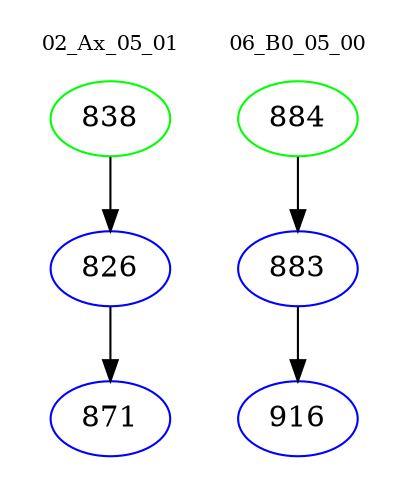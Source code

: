 digraph{
subgraph cluster_0 {
color = white
label = "02_Ax_05_01";
fontsize=10;
T0_838 [label="838", color="green"]
T0_838 -> T0_826 [color="black"]
T0_826 [label="826", color="blue"]
T0_826 -> T0_871 [color="black"]
T0_871 [label="871", color="blue"]
}
subgraph cluster_1 {
color = white
label = "06_B0_05_00";
fontsize=10;
T1_884 [label="884", color="green"]
T1_884 -> T1_883 [color="black"]
T1_883 [label="883", color="blue"]
T1_883 -> T1_916 [color="black"]
T1_916 [label="916", color="blue"]
}
}
